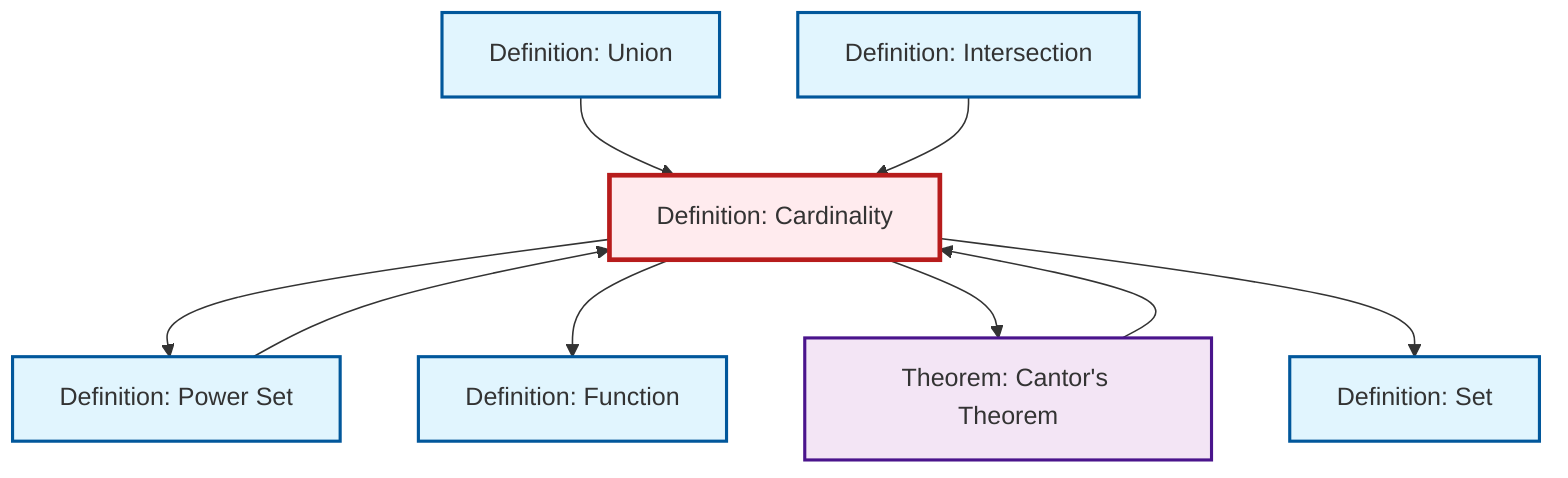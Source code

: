 graph TD
    classDef definition fill:#e1f5fe,stroke:#01579b,stroke-width:2px
    classDef theorem fill:#f3e5f5,stroke:#4a148c,stroke-width:2px
    classDef axiom fill:#fff3e0,stroke:#e65100,stroke-width:2px
    classDef example fill:#e8f5e9,stroke:#1b5e20,stroke-width:2px
    classDef current fill:#ffebee,stroke:#b71c1c,stroke-width:3px
    def-intersection["Definition: Intersection"]:::definition
    thm-cantor["Theorem: Cantor's Theorem"]:::theorem
    def-union["Definition: Union"]:::definition
    def-power-set["Definition: Power Set"]:::definition
    def-cardinality["Definition: Cardinality"]:::definition
    def-set["Definition: Set"]:::definition
    def-function["Definition: Function"]:::definition
    def-cardinality --> def-power-set
    def-union --> def-cardinality
    def-power-set --> def-cardinality
    def-cardinality --> def-function
    def-intersection --> def-cardinality
    def-cardinality --> thm-cantor
    def-cardinality --> def-set
    thm-cantor --> def-cardinality
    class def-cardinality current